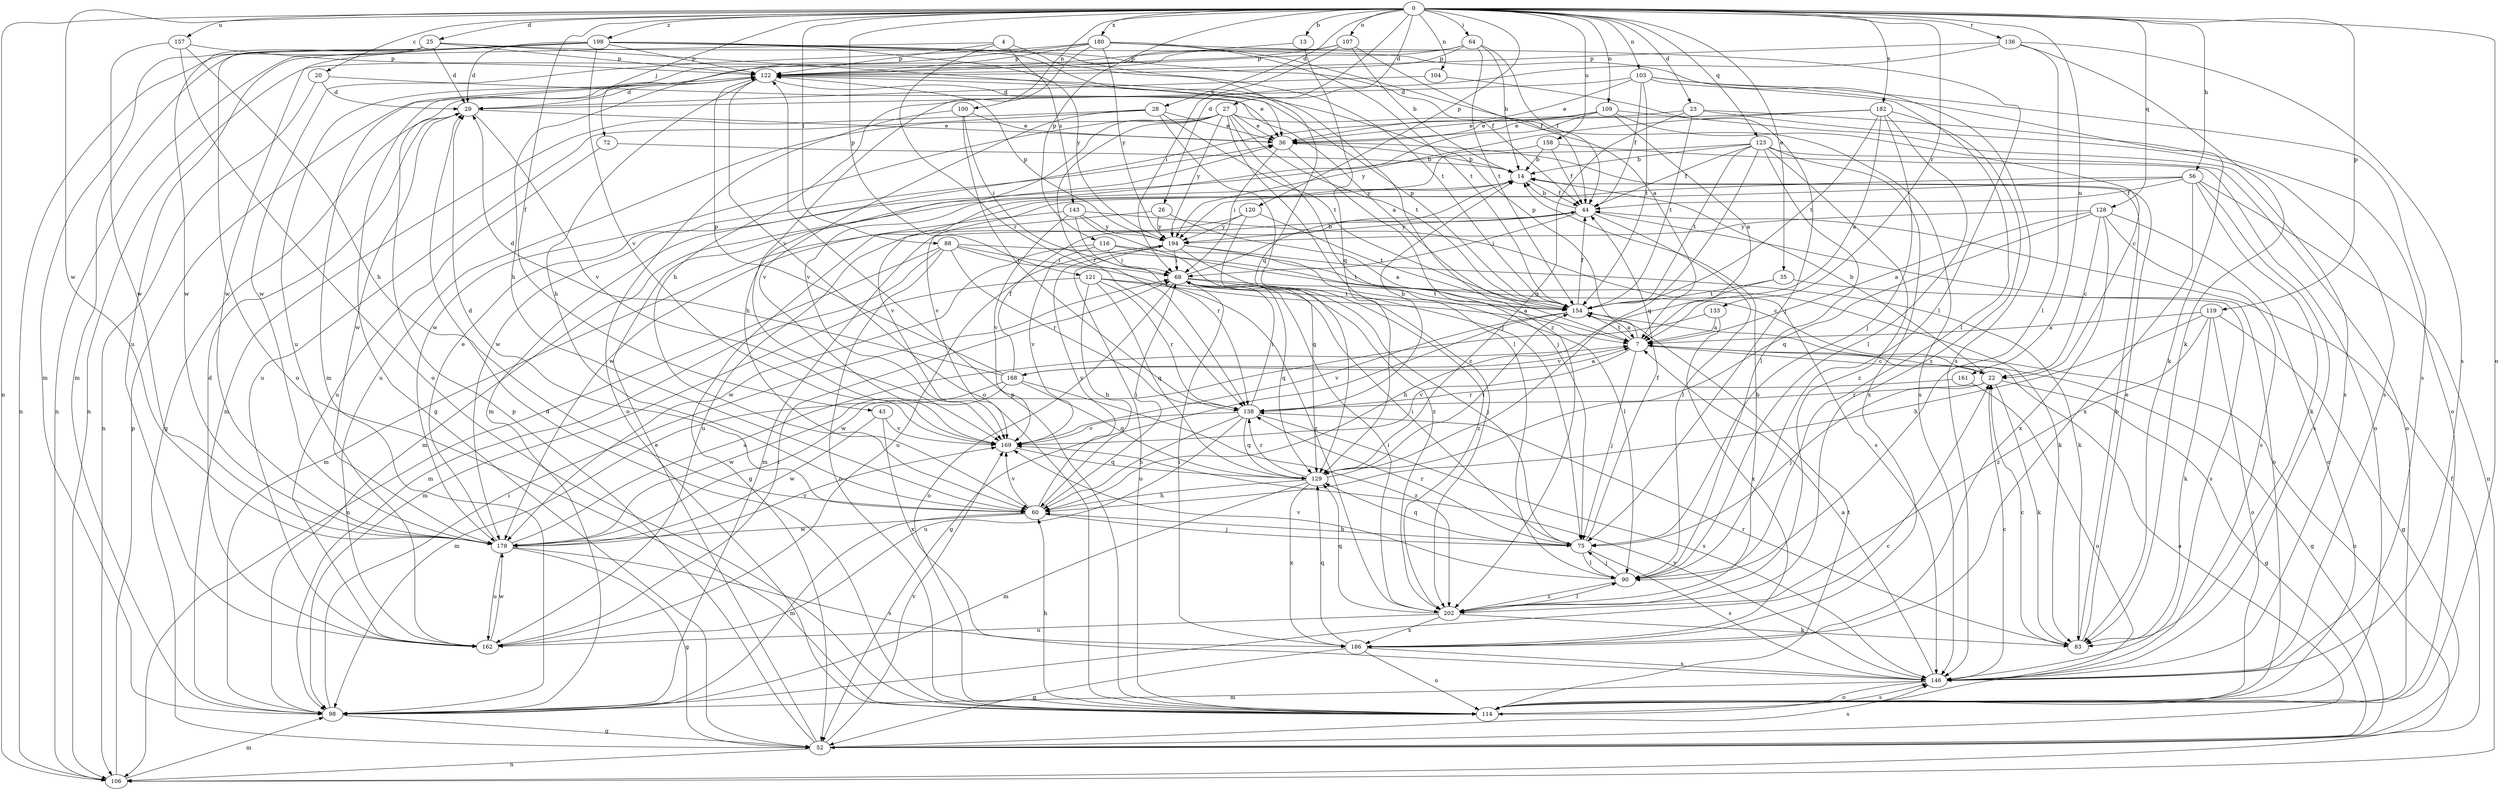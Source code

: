 strict digraph  {
0;
4;
7;
13;
14;
20;
22;
23;
25;
26;
27;
28;
29;
35;
36;
43;
44;
52;
56;
60;
64;
68;
72;
75;
83;
88;
90;
98;
100;
103;
104;
106;
107;
109;
114;
116;
119;
120;
121;
122;
123;
128;
129;
133;
136;
138;
143;
146;
154;
157;
158;
161;
162;
168;
169;
178;
180;
182;
186;
194;
198;
202;
0 -> 13  [label=b];
0 -> 20  [label=c];
0 -> 23  [label=d];
0 -> 25  [label=d];
0 -> 26  [label=d];
0 -> 27  [label=d];
0 -> 28  [label=d];
0 -> 35  [label=e];
0 -> 43  [label=f];
0 -> 56  [label=h];
0 -> 64  [label=i];
0 -> 72  [label=j];
0 -> 88  [label=l];
0 -> 100  [label=n];
0 -> 103  [label=n];
0 -> 104  [label=n];
0 -> 106  [label=n];
0 -> 107  [label=o];
0 -> 109  [label=o];
0 -> 114  [label=o];
0 -> 116  [label=p];
0 -> 119  [label=p];
0 -> 120  [label=p];
0 -> 121  [label=p];
0 -> 123  [label=q];
0 -> 128  [label=q];
0 -> 133  [label=r];
0 -> 136  [label=r];
0 -> 157  [label=u];
0 -> 158  [label=u];
0 -> 161  [label=u];
0 -> 178  [label=w];
0 -> 180  [label=x];
0 -> 182  [label=x];
0 -> 198  [label=z];
4 -> 106  [label=n];
4 -> 122  [label=p];
4 -> 129  [label=q];
4 -> 138  [label=r];
4 -> 143  [label=s];
7 -> 22  [label=c];
7 -> 52  [label=g];
7 -> 75  [label=j];
7 -> 122  [label=p];
7 -> 154  [label=t];
7 -> 168  [label=v];
7 -> 169  [label=v];
13 -> 122  [label=p];
13 -> 129  [label=q];
14 -> 44  [label=f];
14 -> 98  [label=m];
14 -> 169  [label=v];
20 -> 7  [label=a];
20 -> 29  [label=d];
20 -> 106  [label=n];
22 -> 14  [label=b];
22 -> 52  [label=g];
22 -> 75  [label=j];
22 -> 83  [label=k];
22 -> 138  [label=r];
23 -> 36  [label=e];
23 -> 114  [label=o];
23 -> 129  [label=q];
23 -> 146  [label=s];
23 -> 154  [label=t];
25 -> 29  [label=d];
25 -> 36  [label=e];
25 -> 98  [label=m];
25 -> 114  [label=o];
25 -> 122  [label=p];
25 -> 146  [label=s];
25 -> 178  [label=w];
26 -> 7  [label=a];
26 -> 52  [label=g];
26 -> 194  [label=y];
27 -> 36  [label=e];
27 -> 60  [label=h];
27 -> 90  [label=l];
27 -> 138  [label=r];
27 -> 146  [label=s];
27 -> 154  [label=t];
27 -> 162  [label=u];
27 -> 178  [label=w];
27 -> 194  [label=y];
27 -> 202  [label=z];
28 -> 36  [label=e];
28 -> 75  [label=j];
28 -> 98  [label=m];
28 -> 154  [label=t];
28 -> 162  [label=u];
28 -> 169  [label=v];
29 -> 36  [label=e];
29 -> 52  [label=g];
29 -> 169  [label=v];
29 -> 178  [label=w];
35 -> 60  [label=h];
35 -> 146  [label=s];
35 -> 154  [label=t];
36 -> 14  [label=b];
36 -> 68  [label=i];
36 -> 75  [label=j];
43 -> 169  [label=v];
43 -> 178  [label=w];
43 -> 186  [label=x];
44 -> 14  [label=b];
44 -> 68  [label=i];
44 -> 90  [label=l];
44 -> 98  [label=m];
44 -> 114  [label=o];
44 -> 194  [label=y];
52 -> 7  [label=a];
52 -> 36  [label=e];
52 -> 44  [label=f];
52 -> 106  [label=n];
52 -> 122  [label=p];
52 -> 146  [label=s];
52 -> 169  [label=v];
56 -> 44  [label=f];
56 -> 83  [label=k];
56 -> 106  [label=n];
56 -> 146  [label=s];
56 -> 169  [label=v];
56 -> 178  [label=w];
56 -> 186  [label=x];
60 -> 29  [label=d];
60 -> 68  [label=i];
60 -> 75  [label=j];
60 -> 98  [label=m];
60 -> 169  [label=v];
60 -> 178  [label=w];
60 -> 194  [label=y];
64 -> 14  [label=b];
64 -> 44  [label=f];
64 -> 98  [label=m];
64 -> 122  [label=p];
64 -> 154  [label=t];
64 -> 162  [label=u];
68 -> 14  [label=b];
68 -> 75  [label=j];
68 -> 114  [label=o];
68 -> 129  [label=q];
68 -> 154  [label=t];
72 -> 14  [label=b];
72 -> 162  [label=u];
75 -> 44  [label=f];
75 -> 60  [label=h];
75 -> 68  [label=i];
75 -> 90  [label=l];
75 -> 129  [label=q];
75 -> 138  [label=r];
75 -> 146  [label=s];
83 -> 14  [label=b];
83 -> 22  [label=c];
83 -> 36  [label=e];
83 -> 138  [label=r];
88 -> 22  [label=c];
88 -> 68  [label=i];
88 -> 98  [label=m];
88 -> 106  [label=n];
88 -> 114  [label=o];
88 -> 138  [label=r];
88 -> 202  [label=z];
90 -> 75  [label=j];
90 -> 169  [label=v];
90 -> 202  [label=z];
98 -> 22  [label=c];
98 -> 52  [label=g];
98 -> 68  [label=i];
100 -> 36  [label=e];
100 -> 68  [label=i];
100 -> 114  [label=o];
100 -> 138  [label=r];
103 -> 29  [label=d];
103 -> 36  [label=e];
103 -> 44  [label=f];
103 -> 83  [label=k];
103 -> 90  [label=l];
103 -> 146  [label=s];
103 -> 154  [label=t];
104 -> 29  [label=d];
104 -> 75  [label=j];
106 -> 98  [label=m];
106 -> 122  [label=p];
107 -> 14  [label=b];
107 -> 44  [label=f];
107 -> 68  [label=i];
107 -> 106  [label=n];
107 -> 122  [label=p];
109 -> 7  [label=a];
109 -> 22  [label=c];
109 -> 36  [label=e];
109 -> 98  [label=m];
109 -> 146  [label=s];
109 -> 169  [label=v];
114 -> 29  [label=d];
114 -> 60  [label=h];
114 -> 122  [label=p];
114 -> 146  [label=s];
114 -> 154  [label=t];
116 -> 68  [label=i];
116 -> 83  [label=k];
116 -> 154  [label=t];
116 -> 169  [label=v];
116 -> 178  [label=w];
119 -> 7  [label=a];
119 -> 52  [label=g];
119 -> 60  [label=h];
119 -> 83  [label=k];
119 -> 114  [label=o];
119 -> 202  [label=z];
120 -> 129  [label=q];
120 -> 154  [label=t];
120 -> 162  [label=u];
120 -> 194  [label=y];
121 -> 7  [label=a];
121 -> 60  [label=h];
121 -> 98  [label=m];
121 -> 129  [label=q];
121 -> 138  [label=r];
121 -> 154  [label=t];
122 -> 29  [label=d];
122 -> 36  [label=e];
122 -> 52  [label=g];
122 -> 60  [label=h];
122 -> 114  [label=o];
123 -> 14  [label=b];
123 -> 44  [label=f];
123 -> 90  [label=l];
123 -> 114  [label=o];
123 -> 129  [label=q];
123 -> 154  [label=t];
123 -> 178  [label=w];
123 -> 186  [label=x];
123 -> 202  [label=z];
128 -> 7  [label=a];
128 -> 22  [label=c];
128 -> 114  [label=o];
128 -> 129  [label=q];
128 -> 146  [label=s];
128 -> 186  [label=x];
128 -> 194  [label=y];
129 -> 60  [label=h];
129 -> 98  [label=m];
129 -> 138  [label=r];
129 -> 154  [label=t];
129 -> 186  [label=x];
133 -> 7  [label=a];
133 -> 178  [label=w];
133 -> 186  [label=x];
136 -> 60  [label=h];
136 -> 83  [label=k];
136 -> 90  [label=l];
136 -> 122  [label=p];
136 -> 146  [label=s];
138 -> 14  [label=b];
138 -> 60  [label=h];
138 -> 68  [label=i];
138 -> 129  [label=q];
138 -> 146  [label=s];
138 -> 162  [label=u];
138 -> 169  [label=v];
143 -> 98  [label=m];
143 -> 138  [label=r];
143 -> 146  [label=s];
143 -> 169  [label=v];
143 -> 194  [label=y];
143 -> 202  [label=z];
146 -> 7  [label=a];
146 -> 22  [label=c];
146 -> 98  [label=m];
146 -> 114  [label=o];
146 -> 169  [label=v];
154 -> 7  [label=a];
154 -> 44  [label=f];
154 -> 52  [label=g];
154 -> 106  [label=n];
154 -> 122  [label=p];
154 -> 169  [label=v];
157 -> 60  [label=h];
157 -> 114  [label=o];
157 -> 122  [label=p];
157 -> 178  [label=w];
158 -> 14  [label=b];
158 -> 44  [label=f];
158 -> 114  [label=o];
158 -> 194  [label=y];
161 -> 114  [label=o];
161 -> 138  [label=r];
162 -> 29  [label=d];
162 -> 68  [label=i];
162 -> 178  [label=w];
168 -> 7  [label=a];
168 -> 29  [label=d];
168 -> 44  [label=f];
168 -> 98  [label=m];
168 -> 122  [label=p];
168 -> 129  [label=q];
168 -> 178  [label=w];
168 -> 202  [label=z];
169 -> 129  [label=q];
178 -> 7  [label=a];
178 -> 36  [label=e];
178 -> 52  [label=g];
178 -> 146  [label=s];
178 -> 162  [label=u];
178 -> 169  [label=v];
180 -> 7  [label=a];
180 -> 60  [label=h];
180 -> 90  [label=l];
180 -> 122  [label=p];
180 -> 154  [label=t];
180 -> 169  [label=v];
180 -> 178  [label=w];
180 -> 194  [label=y];
182 -> 7  [label=a];
182 -> 36  [label=e];
182 -> 75  [label=j];
182 -> 90  [label=l];
182 -> 154  [label=t];
182 -> 194  [label=y];
182 -> 202  [label=z];
186 -> 52  [label=g];
186 -> 68  [label=i];
186 -> 114  [label=o];
186 -> 129  [label=q];
186 -> 146  [label=s];
194 -> 68  [label=i];
194 -> 83  [label=k];
194 -> 90  [label=l];
194 -> 114  [label=o];
194 -> 122  [label=p];
194 -> 162  [label=u];
194 -> 202  [label=z];
198 -> 29  [label=d];
198 -> 44  [label=f];
198 -> 98  [label=m];
198 -> 106  [label=n];
198 -> 122  [label=p];
198 -> 154  [label=t];
198 -> 162  [label=u];
198 -> 169  [label=v];
198 -> 178  [label=w];
198 -> 194  [label=y];
198 -> 202  [label=z];
202 -> 14  [label=b];
202 -> 68  [label=i];
202 -> 83  [label=k];
202 -> 90  [label=l];
202 -> 129  [label=q];
202 -> 162  [label=u];
202 -> 186  [label=x];
}
